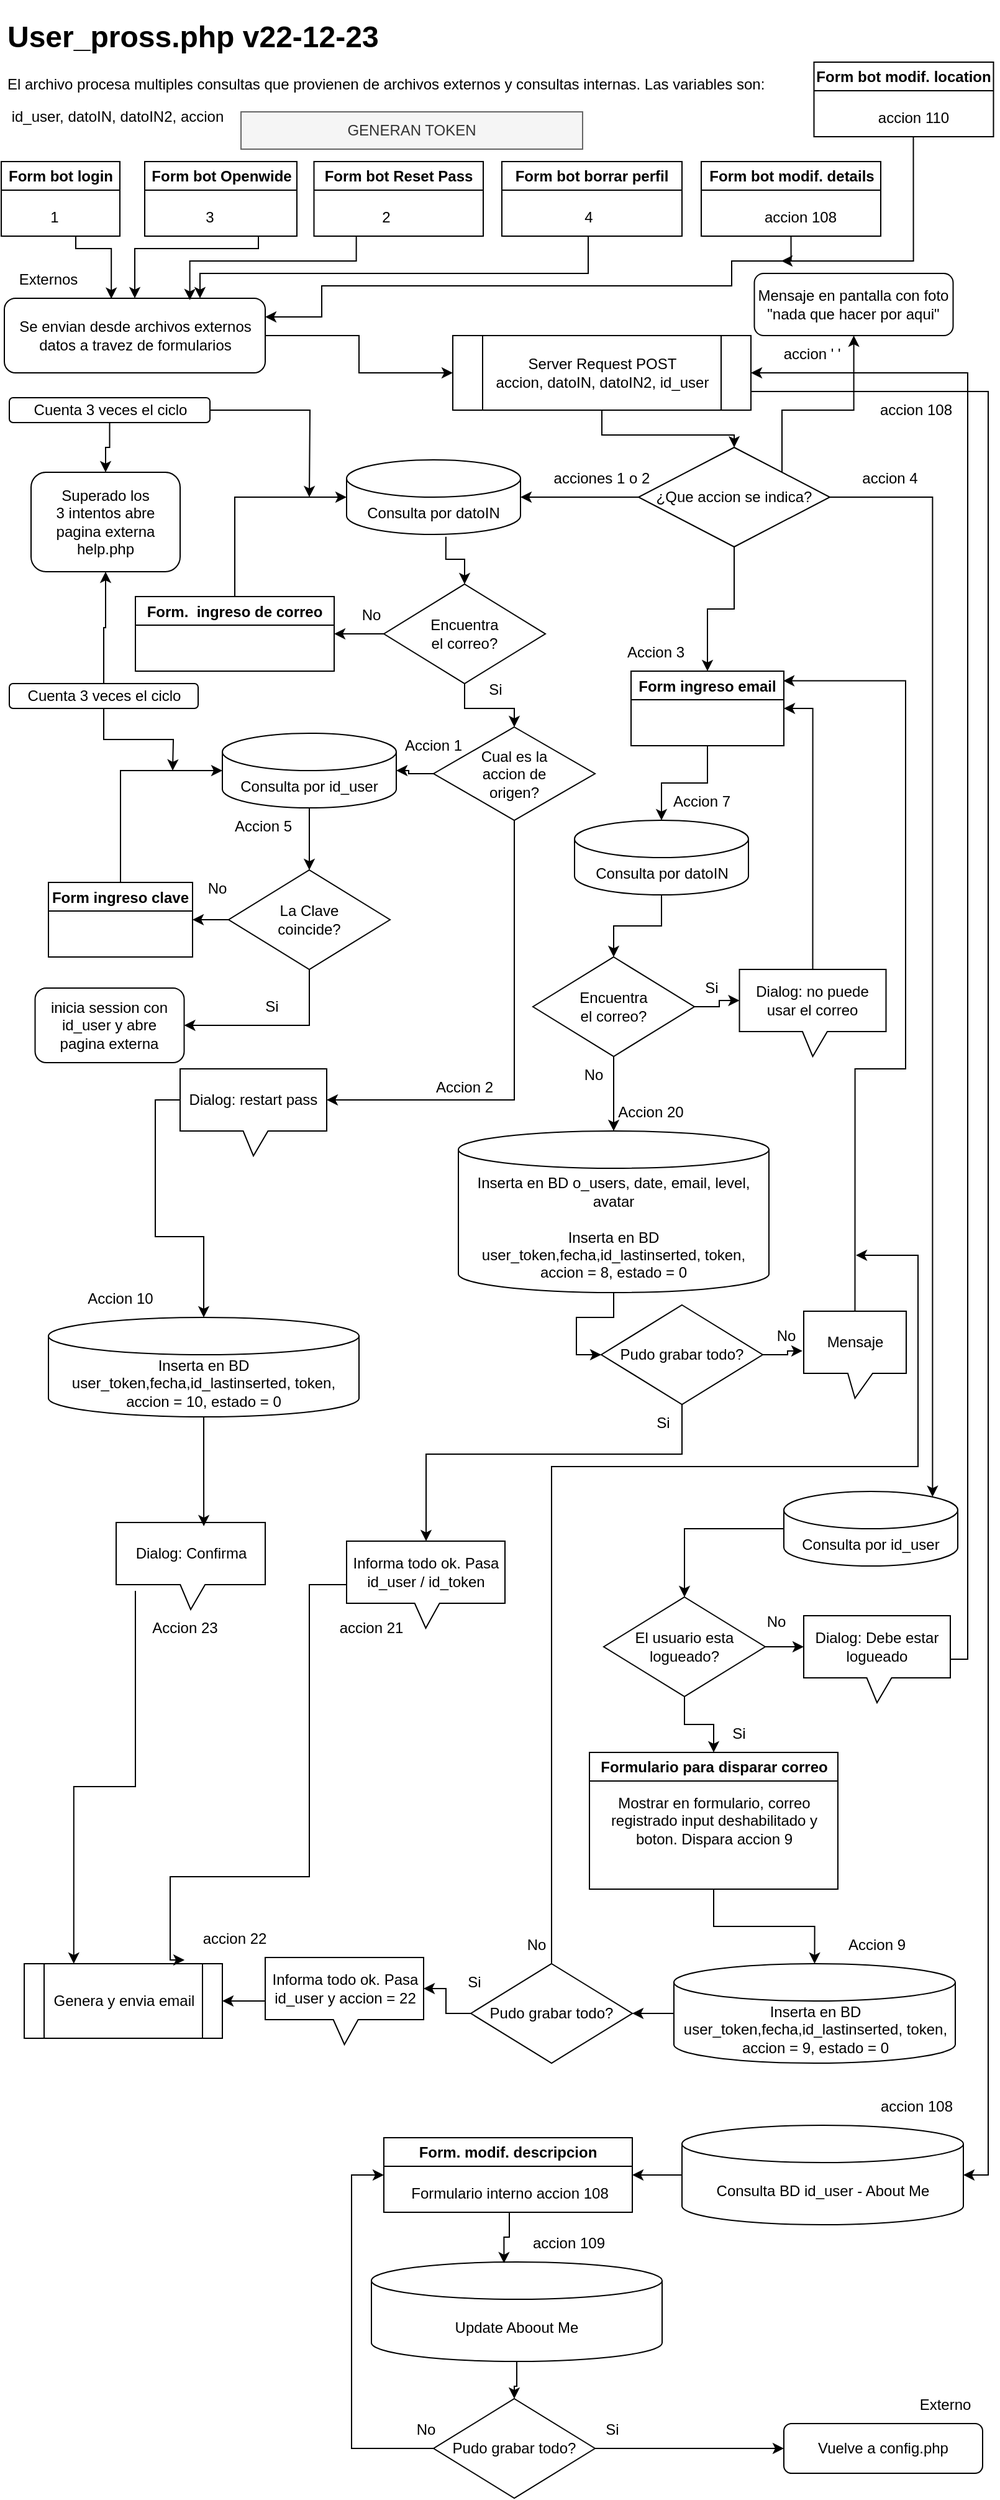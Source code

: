 <mxfile version="22.1.11" type="github">
  <diagram name="Página-1" id="0gqNR9iIzD01g7om8HYn">
    <mxGraphModel dx="880" dy="434" grid="1" gridSize="10" guides="1" tooltips="1" connect="1" arrows="1" fold="1" page="1" pageScale="1" pageWidth="827" pageHeight="1169" math="0" shadow="0">
      <root>
        <mxCell id="0" />
        <mxCell id="1" parent="0" />
        <mxCell id="KxJMnZQ1Z0rmv5bRJUNF-1" value="&lt;h1&gt;User_pross.php v22-12-23&lt;/h1&gt;&lt;p&gt;El archivo procesa multiples consultas que provienen de archivos externos y consultas internas. Las variables son:&amp;nbsp;&lt;/p&gt;&lt;p&gt;&lt;span style=&quot;background-color: initial;&quot;&gt;&amp;nbsp;id_user,&amp;nbsp;&lt;/span&gt;&lt;span style=&quot;background-color: initial;&quot;&gt;datoIN,&amp;nbsp;&lt;/span&gt;&lt;span style=&quot;background-color: initial;&quot;&gt;datoIN2,&amp;nbsp;&lt;/span&gt;&lt;span style=&quot;background-color: initial;&quot;&gt;accion&lt;/span&gt;&lt;/p&gt;" style="text;html=1;strokeColor=none;fillColor=none;spacing=5;spacingTop=-20;whiteSpace=wrap;overflow=hidden;rounded=0;" parent="1" vertex="1">
          <mxGeometry x="12" y="10" width="628" height="100" as="geometry" />
        </mxCell>
        <mxCell id="KxJMnZQ1Z0rmv5bRJUNF-20" style="edgeStyle=orthogonalEdgeStyle;rounded=0;orthogonalLoop=1;jettySize=auto;html=1;entryX=0.5;entryY=0;entryDx=0;entryDy=0;" parent="1" source="KxJMnZQ1Z0rmv5bRJUNF-3" target="KxJMnZQ1Z0rmv5bRJUNF-19" edge="1">
          <mxGeometry relative="1" as="geometry" />
        </mxCell>
        <mxCell id="de9XcAd29O3HqB55_w48-4" style="edgeStyle=orthogonalEdgeStyle;rounded=0;orthogonalLoop=1;jettySize=auto;html=1;exitX=1;exitY=0.75;exitDx=0;exitDy=0;entryX=1;entryY=0.5;entryDx=0;entryDy=0;entryPerimeter=0;" parent="1" source="KxJMnZQ1Z0rmv5bRJUNF-3" target="de9XcAd29O3HqB55_w48-9" edge="1">
          <mxGeometry relative="1" as="geometry">
            <mxPoint x="820" y="1731" as="targetPoint" />
          </mxGeometry>
        </mxCell>
        <mxCell id="KxJMnZQ1Z0rmv5bRJUNF-3" value="Server Request POST&lt;br&gt;accion, datoIN, datoIN2, id_user" style="shape=process;whiteSpace=wrap;html=1;backgroundOutline=1;" parent="1" vertex="1">
          <mxGeometry x="375.5" y="270" width="240" height="60" as="geometry" />
        </mxCell>
        <mxCell id="KxJMnZQ1Z0rmv5bRJUNF-5" style="edgeStyle=orthogonalEdgeStyle;rounded=0;orthogonalLoop=1;jettySize=auto;html=1;" parent="1" source="KxJMnZQ1Z0rmv5bRJUNF-4" target="KxJMnZQ1Z0rmv5bRJUNF-3" edge="1">
          <mxGeometry relative="1" as="geometry" />
        </mxCell>
        <mxCell id="KxJMnZQ1Z0rmv5bRJUNF-4" value="Se envian desde archivos externos datos a travez de formularios" style="rounded=1;whiteSpace=wrap;html=1;" parent="1" vertex="1">
          <mxGeometry x="14.5" y="240" width="210" height="60" as="geometry" />
        </mxCell>
        <mxCell id="KxJMnZQ1Z0rmv5bRJUNF-6" value="Externos" style="text;html=1;strokeColor=none;fillColor=none;align=center;verticalAlign=middle;whiteSpace=wrap;rounded=0;" parent="1" vertex="1">
          <mxGeometry x="14.5" y="210" width="70" height="30" as="geometry" />
        </mxCell>
        <mxCell id="KxJMnZQ1Z0rmv5bRJUNF-9" value="Form bot login" style="swimlane;whiteSpace=wrap;html=1;" parent="1" vertex="1">
          <mxGeometry x="12" y="130" width="95.5" height="60" as="geometry" />
        </mxCell>
        <mxCell id="KxJMnZQ1Z0rmv5bRJUNF-95" value="1" style="text;html=1;strokeColor=none;fillColor=none;align=center;verticalAlign=middle;whiteSpace=wrap;rounded=0;" parent="KxJMnZQ1Z0rmv5bRJUNF-9" vertex="1">
          <mxGeometry x="12.5" y="30" width="60" height="30" as="geometry" />
        </mxCell>
        <mxCell id="KxJMnZQ1Z0rmv5bRJUNF-15" style="edgeStyle=orthogonalEdgeStyle;rounded=0;orthogonalLoop=1;jettySize=auto;html=1;entryX=0.5;entryY=0;entryDx=0;entryDy=0;" parent="1" source="KxJMnZQ1Z0rmv5bRJUNF-10" target="KxJMnZQ1Z0rmv5bRJUNF-4" edge="1">
          <mxGeometry relative="1" as="geometry">
            <Array as="points">
              <mxPoint x="219" y="200" />
              <mxPoint x="120" y="200" />
            </Array>
          </mxGeometry>
        </mxCell>
        <mxCell id="KxJMnZQ1Z0rmv5bRJUNF-10" value="Form bot Openwide" style="swimlane;whiteSpace=wrap;html=1;startSize=23;" parent="1" vertex="1">
          <mxGeometry x="127.5" y="130" width="122.5" height="60" as="geometry" />
        </mxCell>
        <mxCell id="KxJMnZQ1Z0rmv5bRJUNF-96" value="3" style="text;html=1;strokeColor=none;fillColor=none;align=center;verticalAlign=middle;whiteSpace=wrap;rounded=0;" parent="KxJMnZQ1Z0rmv5bRJUNF-10" vertex="1">
          <mxGeometry x="22.5" y="30" width="60" height="30" as="geometry" />
        </mxCell>
        <mxCell id="KxJMnZQ1Z0rmv5bRJUNF-11" value="Form bot Reset Pass" style="swimlane;whiteSpace=wrap;html=1;" parent="1" vertex="1">
          <mxGeometry x="263.75" y="130" width="136.25" height="60" as="geometry" />
        </mxCell>
        <mxCell id="KxJMnZQ1Z0rmv5bRJUNF-97" value="2" style="text;html=1;strokeColor=none;fillColor=none;align=center;verticalAlign=middle;whiteSpace=wrap;rounded=0;" parent="KxJMnZQ1Z0rmv5bRJUNF-11" vertex="1">
          <mxGeometry x="28.25" y="30" width="60" height="30" as="geometry" />
        </mxCell>
        <mxCell id="KxJMnZQ1Z0rmv5bRJUNF-12" value="Form bot borrar perfil" style="swimlane;whiteSpace=wrap;html=1;" parent="1" vertex="1">
          <mxGeometry x="415" y="130" width="145" height="60" as="geometry" />
        </mxCell>
        <mxCell id="KxJMnZQ1Z0rmv5bRJUNF-98" value="4" style="text;html=1;strokeColor=none;fillColor=none;align=center;verticalAlign=middle;whiteSpace=wrap;rounded=0;" parent="KxJMnZQ1Z0rmv5bRJUNF-12" vertex="1">
          <mxGeometry x="39.5" y="30" width="60" height="30" as="geometry" />
        </mxCell>
        <mxCell id="KxJMnZQ1Z0rmv5bRJUNF-14" style="edgeStyle=orthogonalEdgeStyle;rounded=0;orthogonalLoop=1;jettySize=auto;html=1;entryX=0.41;entryY=0.006;entryDx=0;entryDy=0;entryPerimeter=0;" parent="1" source="KxJMnZQ1Z0rmv5bRJUNF-9" target="KxJMnZQ1Z0rmv5bRJUNF-4" edge="1">
          <mxGeometry relative="1" as="geometry">
            <Array as="points">
              <mxPoint x="72" y="200" />
              <mxPoint x="101" y="200" />
            </Array>
          </mxGeometry>
        </mxCell>
        <mxCell id="KxJMnZQ1Z0rmv5bRJUNF-16" style="edgeStyle=orthogonalEdgeStyle;rounded=0;orthogonalLoop=1;jettySize=auto;html=1;entryX=0.711;entryY=0.024;entryDx=0;entryDy=0;entryPerimeter=0;exitX=0.25;exitY=1;exitDx=0;exitDy=0;" parent="1" target="KxJMnZQ1Z0rmv5bRJUNF-4" edge="1" source="KxJMnZQ1Z0rmv5bRJUNF-11">
          <mxGeometry relative="1" as="geometry">
            <Array as="points">
              <mxPoint x="298" y="210" />
              <mxPoint x="164" y="210" />
            </Array>
            <mxPoint x="410" y="190" as="sourcePoint" />
          </mxGeometry>
        </mxCell>
        <mxCell id="KxJMnZQ1Z0rmv5bRJUNF-17" style="edgeStyle=orthogonalEdgeStyle;rounded=0;orthogonalLoop=1;jettySize=auto;html=1;exitX=0.5;exitY=1;exitDx=0;exitDy=0;entryX=0.75;entryY=0;entryDx=0;entryDy=0;" parent="1" source="KxJMnZQ1Z0rmv5bRJUNF-98" target="KxJMnZQ1Z0rmv5bRJUNF-4" edge="1">
          <mxGeometry relative="1" as="geometry">
            <Array as="points">
              <mxPoint x="485" y="220" />
              <mxPoint x="172" y="220" />
            </Array>
            <mxPoint x="225" y="250" as="targetPoint" />
          </mxGeometry>
        </mxCell>
        <mxCell id="KxJMnZQ1Z0rmv5bRJUNF-22" style="edgeStyle=orthogonalEdgeStyle;rounded=0;orthogonalLoop=1;jettySize=auto;html=1;" parent="1" source="KxJMnZQ1Z0rmv5bRJUNF-19" target="KxJMnZQ1Z0rmv5bRJUNF-21" edge="1">
          <mxGeometry relative="1" as="geometry" />
        </mxCell>
        <mxCell id="KxJMnZQ1Z0rmv5bRJUNF-71" style="edgeStyle=orthogonalEdgeStyle;rounded=0;orthogonalLoop=1;jettySize=auto;html=1;entryX=0.5;entryY=0;entryDx=0;entryDy=0;" parent="1" source="KxJMnZQ1Z0rmv5bRJUNF-19" target="KxJMnZQ1Z0rmv5bRJUNF-70" edge="1">
          <mxGeometry relative="1" as="geometry" />
        </mxCell>
        <mxCell id="vhHzorupILCDjtNBnkvq-3" style="edgeStyle=orthogonalEdgeStyle;rounded=0;orthogonalLoop=1;jettySize=auto;html=1;exitX=1;exitY=0;exitDx=0;exitDy=0;" parent="1" source="KxJMnZQ1Z0rmv5bRJUNF-19" target="vhHzorupILCDjtNBnkvq-1" edge="1">
          <mxGeometry relative="1" as="geometry">
            <Array as="points">
              <mxPoint x="641" y="330" />
            </Array>
          </mxGeometry>
        </mxCell>
        <mxCell id="KxJMnZQ1Z0rmv5bRJUNF-19" value="¿Que accion se indica?" style="rhombus;whiteSpace=wrap;html=1;" parent="1" vertex="1">
          <mxGeometry x="525" y="360" width="154" height="80" as="geometry" />
        </mxCell>
        <mxCell id="KxJMnZQ1Z0rmv5bRJUNF-25" style="edgeStyle=orthogonalEdgeStyle;rounded=0;orthogonalLoop=1;jettySize=auto;html=1;entryX=0.5;entryY=0;entryDx=0;entryDy=0;exitX=0.571;exitY=1.032;exitDx=0;exitDy=0;exitPerimeter=0;" parent="1" source="KxJMnZQ1Z0rmv5bRJUNF-21" target="KxJMnZQ1Z0rmv5bRJUNF-24" edge="1">
          <mxGeometry relative="1" as="geometry" />
        </mxCell>
        <mxCell id="KxJMnZQ1Z0rmv5bRJUNF-21" value="Consulta por datoIN" style="shape=cylinder3;whiteSpace=wrap;html=1;boundedLbl=1;backgroundOutline=1;size=15;" parent="1" vertex="1">
          <mxGeometry x="290" y="370" width="140" height="60" as="geometry" />
        </mxCell>
        <mxCell id="KxJMnZQ1Z0rmv5bRJUNF-23" value="acciones 1 o 2" style="text;html=1;strokeColor=none;fillColor=none;align=center;verticalAlign=middle;whiteSpace=wrap;rounded=0;" parent="1" vertex="1">
          <mxGeometry x="447" y="370" width="97" height="30" as="geometry" />
        </mxCell>
        <mxCell id="KxJMnZQ1Z0rmv5bRJUNF-32" style="edgeStyle=orthogonalEdgeStyle;rounded=0;orthogonalLoop=1;jettySize=auto;html=1;entryX=1;entryY=0.5;entryDx=0;entryDy=0;" parent="1" source="KxJMnZQ1Z0rmv5bRJUNF-24" target="KxJMnZQ1Z0rmv5bRJUNF-26" edge="1">
          <mxGeometry relative="1" as="geometry" />
        </mxCell>
        <mxCell id="KxJMnZQ1Z0rmv5bRJUNF-141" style="edgeStyle=orthogonalEdgeStyle;rounded=0;orthogonalLoop=1;jettySize=auto;html=1;entryX=0.5;entryY=0;entryDx=0;entryDy=0;" parent="1" source="KxJMnZQ1Z0rmv5bRJUNF-24" target="KxJMnZQ1Z0rmv5bRJUNF-31" edge="1">
          <mxGeometry relative="1" as="geometry" />
        </mxCell>
        <mxCell id="KxJMnZQ1Z0rmv5bRJUNF-24" value="Encuentra &lt;br&gt;el correo?" style="rhombus;whiteSpace=wrap;html=1;" parent="1" vertex="1">
          <mxGeometry x="320" y="470" width="130" height="80" as="geometry" />
        </mxCell>
        <mxCell id="KxJMnZQ1Z0rmv5bRJUNF-26" value="Form.  ingreso de correo" style="swimlane;startSize=23;" parent="1" vertex="1">
          <mxGeometry x="120" y="480" width="160" height="60" as="geometry" />
        </mxCell>
        <mxCell id="KxJMnZQ1Z0rmv5bRJUNF-29" value="Si" style="text;html=1;strokeColor=none;fillColor=none;align=center;verticalAlign=middle;whiteSpace=wrap;rounded=0;" parent="1" vertex="1">
          <mxGeometry x="390" y="540" width="40" height="30" as="geometry" />
        </mxCell>
        <mxCell id="KxJMnZQ1Z0rmv5bRJUNF-40" style="edgeStyle=orthogonalEdgeStyle;rounded=0;orthogonalLoop=1;jettySize=auto;html=1;entryX=1;entryY=0.5;entryDx=0;entryDy=0;entryPerimeter=0;" parent="1" source="KxJMnZQ1Z0rmv5bRJUNF-31" target="KxJMnZQ1Z0rmv5bRJUNF-44" edge="1">
          <mxGeometry relative="1" as="geometry">
            <mxPoint x="210.0" y="690" as="targetPoint" />
          </mxGeometry>
        </mxCell>
        <mxCell id="KxJMnZQ1Z0rmv5bRJUNF-31" value="Cual es la &lt;br&gt;accion de &lt;br&gt;origen?" style="rhombus;whiteSpace=wrap;html=1;" parent="1" vertex="1">
          <mxGeometry x="360" y="585" width="130" height="75" as="geometry" />
        </mxCell>
        <mxCell id="KxJMnZQ1Z0rmv5bRJUNF-33" style="edgeStyle=orthogonalEdgeStyle;rounded=0;orthogonalLoop=1;jettySize=auto;html=1;entryX=0;entryY=0.5;entryDx=0;entryDy=0;entryPerimeter=0;exitX=0.5;exitY=0;exitDx=0;exitDy=0;" parent="1" source="KxJMnZQ1Z0rmv5bRJUNF-26" target="KxJMnZQ1Z0rmv5bRJUNF-21" edge="1">
          <mxGeometry relative="1" as="geometry" />
        </mxCell>
        <mxCell id="KxJMnZQ1Z0rmv5bRJUNF-38" value="Accion 1" style="text;html=1;strokeColor=none;fillColor=none;align=center;verticalAlign=middle;whiteSpace=wrap;rounded=0;" parent="1" vertex="1">
          <mxGeometry x="320" y="585" width="80" height="30" as="geometry" />
        </mxCell>
        <mxCell id="KxJMnZQ1Z0rmv5bRJUNF-47" style="edgeStyle=orthogonalEdgeStyle;rounded=0;orthogonalLoop=1;jettySize=auto;html=1;entryX=0.5;entryY=0;entryDx=0;entryDy=0;" parent="1" source="KxJMnZQ1Z0rmv5bRJUNF-44" target="KxJMnZQ1Z0rmv5bRJUNF-45" edge="1">
          <mxGeometry relative="1" as="geometry" />
        </mxCell>
        <mxCell id="KxJMnZQ1Z0rmv5bRJUNF-44" value="Consulta por id_user" style="shape=cylinder3;whiteSpace=wrap;html=1;boundedLbl=1;backgroundOutline=1;size=15;" parent="1" vertex="1">
          <mxGeometry x="190" y="590" width="140" height="60" as="geometry" />
        </mxCell>
        <mxCell id="vhHzorupILCDjtNBnkvq-14" style="edgeStyle=orthogonalEdgeStyle;rounded=0;orthogonalLoop=1;jettySize=auto;html=1;entryX=1;entryY=0.5;entryDx=0;entryDy=0;exitX=0.5;exitY=1;exitDx=0;exitDy=0;" parent="1" source="KxJMnZQ1Z0rmv5bRJUNF-45" target="KxJMnZQ1Z0rmv5bRJUNF-68" edge="1">
          <mxGeometry relative="1" as="geometry" />
        </mxCell>
        <mxCell id="vhHzorupILCDjtNBnkvq-17" style="edgeStyle=orthogonalEdgeStyle;rounded=0;orthogonalLoop=1;jettySize=auto;html=1;entryX=1;entryY=0.5;entryDx=0;entryDy=0;" parent="1" source="KxJMnZQ1Z0rmv5bRJUNF-45" target="KxJMnZQ1Z0rmv5bRJUNF-49" edge="1">
          <mxGeometry relative="1" as="geometry" />
        </mxCell>
        <mxCell id="KxJMnZQ1Z0rmv5bRJUNF-45" value="La Clave&lt;br&gt;coincide?" style="rhombus;whiteSpace=wrap;html=1;" parent="1" vertex="1">
          <mxGeometry x="195" y="700" width="130" height="80" as="geometry" />
        </mxCell>
        <mxCell id="KxJMnZQ1Z0rmv5bRJUNF-48" value="No" style="text;html=1;strokeColor=none;fillColor=none;align=center;verticalAlign=middle;whiteSpace=wrap;rounded=0;" parent="1" vertex="1">
          <mxGeometry x="280" y="480" width="60" height="30" as="geometry" />
        </mxCell>
        <mxCell id="KxJMnZQ1Z0rmv5bRJUNF-49" value="Form ingreso clave" style="swimlane;" parent="1" vertex="1">
          <mxGeometry x="50" y="710" width="116" height="60" as="geometry" />
        </mxCell>
        <mxCell id="KxJMnZQ1Z0rmv5bRJUNF-52" style="edgeStyle=orthogonalEdgeStyle;rounded=0;orthogonalLoop=1;jettySize=auto;html=1;entryX=0;entryY=0.5;entryDx=0;entryDy=0;entryPerimeter=0;exitX=0.5;exitY=0;exitDx=0;exitDy=0;" parent="1" source="KxJMnZQ1Z0rmv5bRJUNF-49" target="KxJMnZQ1Z0rmv5bRJUNF-44" edge="1">
          <mxGeometry relative="1" as="geometry" />
        </mxCell>
        <mxCell id="KxJMnZQ1Z0rmv5bRJUNF-55" value="No" style="text;html=1;strokeColor=none;fillColor=none;align=center;verticalAlign=middle;whiteSpace=wrap;rounded=0;" parent="1" vertex="1">
          <mxGeometry x="156" y="700" width="60" height="30" as="geometry" />
        </mxCell>
        <mxCell id="KxJMnZQ1Z0rmv5bRJUNF-60" style="edgeStyle=orthogonalEdgeStyle;rounded=0;orthogonalLoop=1;jettySize=auto;html=1;" parent="1" source="KxJMnZQ1Z0rmv5bRJUNF-57" edge="1">
          <mxGeometry relative="1" as="geometry">
            <mxPoint x="260" y="400" as="targetPoint" />
          </mxGeometry>
        </mxCell>
        <mxCell id="KxJMnZQ1Z0rmv5bRJUNF-57" value="Cuenta 3 veces el ciclo" style="rounded=1;whiteSpace=wrap;html=1;" parent="1" vertex="1">
          <mxGeometry x="18.5" y="320" width="161.5" height="20" as="geometry" />
        </mxCell>
        <mxCell id="vhHzorupILCDjtNBnkvq-37" style="edgeStyle=orthogonalEdgeStyle;rounded=0;orthogonalLoop=1;jettySize=auto;html=1;" parent="1" source="KxJMnZQ1Z0rmv5bRJUNF-58" edge="1">
          <mxGeometry relative="1" as="geometry">
            <mxPoint x="150" y="620" as="targetPoint" />
          </mxGeometry>
        </mxCell>
        <mxCell id="KxJMnZQ1Z0rmv5bRJUNF-58" value="Cuenta 3 veces el ciclo" style="rounded=1;whiteSpace=wrap;html=1;" parent="1" vertex="1">
          <mxGeometry x="18.5" y="550" width="152" height="20" as="geometry" />
        </mxCell>
        <mxCell id="KxJMnZQ1Z0rmv5bRJUNF-62" value="Superado los&lt;br&gt;3 intentos abre pagina externa help.php" style="rounded=1;whiteSpace=wrap;html=1;" parent="1" vertex="1">
          <mxGeometry x="36" y="380" width="120" height="80" as="geometry" />
        </mxCell>
        <mxCell id="KxJMnZQ1Z0rmv5bRJUNF-63" style="edgeStyle=orthogonalEdgeStyle;rounded=0;orthogonalLoop=1;jettySize=auto;html=1;entryX=0.5;entryY=0;entryDx=0;entryDy=0;" parent="1" source="KxJMnZQ1Z0rmv5bRJUNF-57" target="KxJMnZQ1Z0rmv5bRJUNF-62" edge="1">
          <mxGeometry relative="1" as="geometry" />
        </mxCell>
        <mxCell id="KxJMnZQ1Z0rmv5bRJUNF-64" style="edgeStyle=orthogonalEdgeStyle;rounded=0;orthogonalLoop=1;jettySize=auto;html=1;entryX=0.5;entryY=1;entryDx=0;entryDy=0;" parent="1" source="KxJMnZQ1Z0rmv5bRJUNF-58" target="KxJMnZQ1Z0rmv5bRJUNF-62" edge="1">
          <mxGeometry relative="1" as="geometry" />
        </mxCell>
        <mxCell id="KxJMnZQ1Z0rmv5bRJUNF-67" value="Si" style="text;html=1;strokeColor=none;fillColor=none;align=center;verticalAlign=middle;whiteSpace=wrap;rounded=0;" parent="1" vertex="1">
          <mxGeometry x="210" y="795" width="40" height="30" as="geometry" />
        </mxCell>
        <mxCell id="KxJMnZQ1Z0rmv5bRJUNF-68" value="inicia session con id_user y abre &lt;br&gt;pagina externa" style="rounded=1;whiteSpace=wrap;html=1;" parent="1" vertex="1">
          <mxGeometry x="39.25" y="795" width="120" height="60" as="geometry" />
        </mxCell>
        <mxCell id="KxJMnZQ1Z0rmv5bRJUNF-70" value="Form ingreso email" style="swimlane;" parent="1" vertex="1">
          <mxGeometry x="519" y="540" width="123" height="60" as="geometry" />
        </mxCell>
        <mxCell id="KxJMnZQ1Z0rmv5bRJUNF-72" value="Accion 3" style="text;html=1;strokeColor=none;fillColor=none;align=center;verticalAlign=middle;whiteSpace=wrap;rounded=0;" parent="1" vertex="1">
          <mxGeometry x="509" y="510" width="60" height="30" as="geometry" />
        </mxCell>
        <mxCell id="KxJMnZQ1Z0rmv5bRJUNF-77" style="edgeStyle=orthogonalEdgeStyle;rounded=0;orthogonalLoop=1;jettySize=auto;html=1;entryX=0.5;entryY=0;entryDx=0;entryDy=0;" parent="1" source="KxJMnZQ1Z0rmv5bRJUNF-73" target="KxJMnZQ1Z0rmv5bRJUNF-76" edge="1">
          <mxGeometry relative="1" as="geometry" />
        </mxCell>
        <mxCell id="KxJMnZQ1Z0rmv5bRJUNF-73" value="Consulta por datoIN" style="shape=cylinder3;whiteSpace=wrap;html=1;boundedLbl=1;backgroundOutline=1;size=15;" parent="1" vertex="1">
          <mxGeometry x="473.5" y="660" width="140" height="60" as="geometry" />
        </mxCell>
        <mxCell id="KxJMnZQ1Z0rmv5bRJUNF-74" style="edgeStyle=orthogonalEdgeStyle;rounded=0;orthogonalLoop=1;jettySize=auto;html=1;entryX=0.5;entryY=0;entryDx=0;entryDy=0;entryPerimeter=0;" parent="1" source="KxJMnZQ1Z0rmv5bRJUNF-70" target="KxJMnZQ1Z0rmv5bRJUNF-73" edge="1">
          <mxGeometry relative="1" as="geometry" />
        </mxCell>
        <mxCell id="KxJMnZQ1Z0rmv5bRJUNF-75" value="Accion 7" style="text;html=1;strokeColor=none;fillColor=none;align=center;verticalAlign=middle;whiteSpace=wrap;rounded=0;" parent="1" vertex="1">
          <mxGeometry x="546.25" y="630" width="60" height="30" as="geometry" />
        </mxCell>
        <mxCell id="KxJMnZQ1Z0rmv5bRJUNF-76" value="Encuentra &lt;br&gt;el correo?" style="rhombus;whiteSpace=wrap;html=1;" parent="1" vertex="1">
          <mxGeometry x="440" y="770" width="130" height="80" as="geometry" />
        </mxCell>
        <mxCell id="vhHzorupILCDjtNBnkvq-26" style="edgeStyle=orthogonalEdgeStyle;rounded=0;orthogonalLoop=1;jettySize=auto;html=1;entryX=1;entryY=0.5;entryDx=0;entryDy=0;exitX=0.5;exitY=0;exitDx=0;exitDy=0;exitPerimeter=0;" parent="1" source="KxJMnZQ1Z0rmv5bRJUNF-78" target="KxJMnZQ1Z0rmv5bRJUNF-70" edge="1">
          <mxGeometry relative="1" as="geometry" />
        </mxCell>
        <mxCell id="KxJMnZQ1Z0rmv5bRJUNF-78" value="Dialog: no puede usar el correo" style="shape=callout;whiteSpace=wrap;html=1;perimeter=calloutPerimeter;size=20;position=0.43;" parent="1" vertex="1">
          <mxGeometry x="606.25" y="780" width="118" height="70" as="geometry" />
        </mxCell>
        <mxCell id="KxJMnZQ1Z0rmv5bRJUNF-79" style="edgeStyle=orthogonalEdgeStyle;rounded=0;orthogonalLoop=1;jettySize=auto;html=1;entryX=0;entryY=0;entryDx=0;entryDy=25;entryPerimeter=0;" parent="1" source="KxJMnZQ1Z0rmv5bRJUNF-76" target="KxJMnZQ1Z0rmv5bRJUNF-78" edge="1">
          <mxGeometry relative="1" as="geometry" />
        </mxCell>
        <mxCell id="KxJMnZQ1Z0rmv5bRJUNF-81" value="Si" style="text;html=1;strokeColor=none;fillColor=none;align=center;verticalAlign=middle;whiteSpace=wrap;rounded=0;" parent="1" vertex="1">
          <mxGeometry x="553.5" y="780" width="60" height="30" as="geometry" />
        </mxCell>
        <mxCell id="vhHzorupILCDjtNBnkvq-25" style="edgeStyle=orthogonalEdgeStyle;rounded=0;orthogonalLoop=1;jettySize=auto;html=1;entryX=0;entryY=0.5;entryDx=0;entryDy=0;" parent="1" source="KxJMnZQ1Z0rmv5bRJUNF-82" target="KxJMnZQ1Z0rmv5bRJUNF-87" edge="1">
          <mxGeometry relative="1" as="geometry" />
        </mxCell>
        <mxCell id="KxJMnZQ1Z0rmv5bRJUNF-82" value="Inserta en BD o_users, date, email, level, avatar&lt;br&gt;&lt;br&gt;Inserta en BD user_token,fecha,id_lastinserted, token, accion = 8, estado = 0" style="shape=cylinder3;whiteSpace=wrap;html=1;boundedLbl=1;backgroundOutline=1;size=15;" parent="1" vertex="1">
          <mxGeometry x="380" y="910" width="250" height="130" as="geometry" />
        </mxCell>
        <mxCell id="KxJMnZQ1Z0rmv5bRJUNF-84" style="edgeStyle=orthogonalEdgeStyle;rounded=0;orthogonalLoop=1;jettySize=auto;html=1;entryX=0.5;entryY=0;entryDx=0;entryDy=0;entryPerimeter=0;" parent="1" source="KxJMnZQ1Z0rmv5bRJUNF-76" target="KxJMnZQ1Z0rmv5bRJUNF-82" edge="1">
          <mxGeometry relative="1" as="geometry" />
        </mxCell>
        <mxCell id="KxJMnZQ1Z0rmv5bRJUNF-85" value="No" style="text;html=1;strokeColor=none;fillColor=none;align=center;verticalAlign=middle;whiteSpace=wrap;rounded=0;" parent="1" vertex="1">
          <mxGeometry x="459" y="850" width="60" height="30" as="geometry" />
        </mxCell>
        <mxCell id="KxJMnZQ1Z0rmv5bRJUNF-86" value="Informa todo ok. Pasa id_user / id_token" style="shape=callout;whiteSpace=wrap;html=1;perimeter=calloutPerimeter;size=20;position=0.43;" parent="1" vertex="1">
          <mxGeometry x="290" y="1240" width="127.5" height="70" as="geometry" />
        </mxCell>
        <mxCell id="KxJMnZQ1Z0rmv5bRJUNF-94" style="edgeStyle=orthogonalEdgeStyle;rounded=0;orthogonalLoop=1;jettySize=auto;html=1;exitX=0.5;exitY=1;exitDx=0;exitDy=0;" parent="1" source="KxJMnZQ1Z0rmv5bRJUNF-87" target="KxJMnZQ1Z0rmv5bRJUNF-86" edge="1">
          <mxGeometry relative="1" as="geometry">
            <Array as="points">
              <mxPoint x="560" y="1170" />
              <mxPoint x="354" y="1170" />
            </Array>
          </mxGeometry>
        </mxCell>
        <mxCell id="KxJMnZQ1Z0rmv5bRJUNF-87" value="Pudo grabar todo?" style="rhombus;whiteSpace=wrap;html=1;" parent="1" vertex="1">
          <mxGeometry x="495" y="1050" width="130" height="80" as="geometry" />
        </mxCell>
        <mxCell id="KxJMnZQ1Z0rmv5bRJUNF-90" value="Si" style="text;html=1;strokeColor=none;fillColor=none;align=center;verticalAlign=middle;whiteSpace=wrap;rounded=0;" parent="1" vertex="1">
          <mxGeometry x="525" y="1130" width="40" height="30" as="geometry" />
        </mxCell>
        <mxCell id="KxJMnZQ1Z0rmv5bRJUNF-91" value="Genera y envia email" style="shape=process;whiteSpace=wrap;html=1;backgroundOutline=1;" parent="1" vertex="1">
          <mxGeometry x="30.5" y="1580" width="159.5" height="60" as="geometry" />
        </mxCell>
        <mxCell id="KxJMnZQ1Z0rmv5bRJUNF-106" style="edgeStyle=orthogonalEdgeStyle;rounded=0;orthogonalLoop=1;jettySize=auto;html=1;entryX=0.5;entryY=0;entryDx=0;entryDy=0;" parent="1" source="KxJMnZQ1Z0rmv5bRJUNF-99" target="KxJMnZQ1Z0rmv5bRJUNF-102" edge="1">
          <mxGeometry relative="1" as="geometry" />
        </mxCell>
        <mxCell id="KxJMnZQ1Z0rmv5bRJUNF-99" value="Consulta por id_user" style="shape=cylinder3;whiteSpace=wrap;html=1;boundedLbl=1;backgroundOutline=1;size=15;" parent="1" vertex="1">
          <mxGeometry x="642" y="1200" width="140" height="60" as="geometry" />
        </mxCell>
        <mxCell id="KxJMnZQ1Z0rmv5bRJUNF-101" value="accion 4" style="text;html=1;strokeColor=none;fillColor=none;align=center;verticalAlign=middle;whiteSpace=wrap;rounded=0;" parent="1" vertex="1">
          <mxGeometry x="679" y="370" width="97" height="30" as="geometry" />
        </mxCell>
        <mxCell id="KxJMnZQ1Z0rmv5bRJUNF-110" style="edgeStyle=orthogonalEdgeStyle;rounded=0;orthogonalLoop=1;jettySize=auto;html=1;" parent="1" source="KxJMnZQ1Z0rmv5bRJUNF-102" target="KxJMnZQ1Z0rmv5bRJUNF-107" edge="1">
          <mxGeometry relative="1" as="geometry" />
        </mxCell>
        <mxCell id="KxJMnZQ1Z0rmv5bRJUNF-102" value="El usuario esta&lt;br&gt;logueado?" style="rhombus;whiteSpace=wrap;html=1;" parent="1" vertex="1">
          <mxGeometry x="497" y="1285" width="130" height="80" as="geometry" />
        </mxCell>
        <mxCell id="KxJMnZQ1Z0rmv5bRJUNF-107" value="Formulario para disparar correo" style="swimlane;whiteSpace=wrap;html=1;" parent="1" vertex="1">
          <mxGeometry x="485.5" y="1410" width="200" height="110" as="geometry" />
        </mxCell>
        <mxCell id="KxJMnZQ1Z0rmv5bRJUNF-111" value="Mostrar en formulario, correo registrado input deshabilitado y boton. Dispara accion 9" style="text;html=1;strokeColor=none;fillColor=none;align=center;verticalAlign=middle;whiteSpace=wrap;rounded=0;" parent="KxJMnZQ1Z0rmv5bRJUNF-107" vertex="1">
          <mxGeometry x="15" y="40" width="170" height="30" as="geometry" />
        </mxCell>
        <mxCell id="KxJMnZQ1Z0rmv5bRJUNF-113" value="Si" style="text;html=1;strokeColor=none;fillColor=none;align=center;verticalAlign=middle;whiteSpace=wrap;rounded=0;" parent="1" vertex="1">
          <mxGeometry x="575.5" y="1380" width="60" height="30" as="geometry" />
        </mxCell>
        <mxCell id="vhHzorupILCDjtNBnkvq-29" style="edgeStyle=orthogonalEdgeStyle;rounded=0;orthogonalLoop=1;jettySize=auto;html=1;entryX=1;entryY=0.5;entryDx=0;entryDy=0;" parent="1" source="KxJMnZQ1Z0rmv5bRJUNF-114" target="KxJMnZQ1Z0rmv5bRJUNF-3" edge="1">
          <mxGeometry relative="1" as="geometry">
            <Array as="points">
              <mxPoint x="790" y="1335" />
              <mxPoint x="790" y="300" />
            </Array>
          </mxGeometry>
        </mxCell>
        <mxCell id="KxJMnZQ1Z0rmv5bRJUNF-114" value="Dialog: Debe estar logueado" style="shape=callout;whiteSpace=wrap;html=1;perimeter=calloutPerimeter;size=20;position=0.43;" parent="1" vertex="1">
          <mxGeometry x="658" y="1300" width="118" height="70" as="geometry" />
        </mxCell>
        <mxCell id="KxJMnZQ1Z0rmv5bRJUNF-115" style="edgeStyle=orthogonalEdgeStyle;rounded=0;orthogonalLoop=1;jettySize=auto;html=1;entryX=0;entryY=0;entryDx=0;entryDy=25;entryPerimeter=0;" parent="1" source="KxJMnZQ1Z0rmv5bRJUNF-102" target="KxJMnZQ1Z0rmv5bRJUNF-114" edge="1">
          <mxGeometry relative="1" as="geometry" />
        </mxCell>
        <mxCell id="vhHzorupILCDjtNBnkvq-20" style="edgeStyle=orthogonalEdgeStyle;rounded=0;orthogonalLoop=1;jettySize=auto;html=1;exitX=0;exitY=0;exitDx=0;exitDy=25;exitPerimeter=0;" parent="1" source="KxJMnZQ1Z0rmv5bRJUNF-118" target="KxJMnZQ1Z0rmv5bRJUNF-124" edge="1">
          <mxGeometry relative="1" as="geometry" />
        </mxCell>
        <mxCell id="KxJMnZQ1Z0rmv5bRJUNF-118" value="Dialog: restart pass" style="shape=callout;whiteSpace=wrap;html=1;perimeter=calloutPerimeter;size=20;position=0.43;" parent="1" vertex="1">
          <mxGeometry x="156" y="860" width="118" height="70" as="geometry" />
        </mxCell>
        <mxCell id="KxJMnZQ1Z0rmv5bRJUNF-121" value="Accion 23" style="text;html=1;strokeColor=none;fillColor=none;align=center;verticalAlign=middle;whiteSpace=wrap;rounded=0;" parent="1" vertex="1">
          <mxGeometry x="130" y="1295" width="60" height="30" as="geometry" />
        </mxCell>
        <mxCell id="KxJMnZQ1Z0rmv5bRJUNF-122" value="Accion 2" style="text;html=1;strokeColor=none;fillColor=none;align=center;verticalAlign=middle;whiteSpace=wrap;rounded=0;" parent="1" vertex="1">
          <mxGeometry x="355" y="860" width="60" height="30" as="geometry" />
        </mxCell>
        <mxCell id="vhHzorupILCDjtNBnkvq-35" style="edgeStyle=orthogonalEdgeStyle;rounded=0;orthogonalLoop=1;jettySize=auto;html=1;entryX=0.25;entryY=0;entryDx=0;entryDy=0;exitX=0.129;exitY=0.786;exitDx=0;exitDy=0;exitPerimeter=0;" parent="1" source="KxJMnZQ1Z0rmv5bRJUNF-123" target="KxJMnZQ1Z0rmv5bRJUNF-91" edge="1">
          <mxGeometry relative="1" as="geometry" />
        </mxCell>
        <mxCell id="KxJMnZQ1Z0rmv5bRJUNF-123" value="Dialog: Confirma" style="shape=callout;whiteSpace=wrap;html=1;perimeter=calloutPerimeter;size=20;position=0.43;" parent="1" vertex="1">
          <mxGeometry x="104.5" y="1225" width="120" height="70" as="geometry" />
        </mxCell>
        <mxCell id="KxJMnZQ1Z0rmv5bRJUNF-124" value="Inserta en BD user_token,fecha,id_lastinserted, token, accion = 10, estado = 0" style="shape=cylinder3;whiteSpace=wrap;html=1;boundedLbl=1;backgroundOutline=1;size=15;" parent="1" vertex="1">
          <mxGeometry x="50" y="1060" width="250" height="80" as="geometry" />
        </mxCell>
        <mxCell id="KxJMnZQ1Z0rmv5bRJUNF-128" value="Accion 10" style="text;html=1;strokeColor=none;fillColor=none;align=center;verticalAlign=middle;whiteSpace=wrap;rounded=0;" parent="1" vertex="1">
          <mxGeometry x="78" y="1030" width="60" height="30" as="geometry" />
        </mxCell>
        <mxCell id="mLC5AenC_xmRN5eYfR8m-6" style="edgeStyle=orthogonalEdgeStyle;rounded=0;orthogonalLoop=1;jettySize=auto;html=1;entryX=1;entryY=0.5;entryDx=0;entryDy=0;" parent="1" source="KxJMnZQ1Z0rmv5bRJUNF-129" target="mLC5AenC_xmRN5eYfR8m-5" edge="1">
          <mxGeometry relative="1" as="geometry" />
        </mxCell>
        <mxCell id="KxJMnZQ1Z0rmv5bRJUNF-129" value="Inserta en BD user_token,fecha,id_lastinserted, token, accion = 9, estado = 0" style="shape=cylinder3;whiteSpace=wrap;html=1;boundedLbl=1;backgroundOutline=1;size=15;" parent="1" vertex="1">
          <mxGeometry x="553.5" y="1580" width="226.5" height="80" as="geometry" />
        </mxCell>
        <mxCell id="vhHzorupILCDjtNBnkvq-32" style="edgeStyle=orthogonalEdgeStyle;rounded=0;orthogonalLoop=1;jettySize=auto;html=1;entryX=1;entryY=0.5;entryDx=0;entryDy=0;" parent="1" source="KxJMnZQ1Z0rmv5bRJUNF-132" target="KxJMnZQ1Z0rmv5bRJUNF-91" edge="1">
          <mxGeometry relative="1" as="geometry">
            <mxPoint x="180" y="1595" as="targetPoint" />
          </mxGeometry>
        </mxCell>
        <mxCell id="KxJMnZQ1Z0rmv5bRJUNF-132" value="Informa todo ok. Pasa id_user y accion = 22" style="shape=callout;whiteSpace=wrap;html=1;perimeter=calloutPerimeter;size=20;position=0.43;" parent="1" vertex="1">
          <mxGeometry x="224.5" y="1575" width="127.5" height="70" as="geometry" />
        </mxCell>
        <mxCell id="vhHzorupILCDjtNBnkvq-1" value="Mensaje en pantalla con foto&lt;br&gt;&quot;nada que hacer por aqui&quot;" style="rounded=1;whiteSpace=wrap;html=1;" parent="1" vertex="1">
          <mxGeometry x="618.25" y="220" width="160" height="50" as="geometry" />
        </mxCell>
        <mxCell id="vhHzorupILCDjtNBnkvq-4" value="accion &#39; &#39;&amp;nbsp;" style="text;html=1;strokeColor=none;fillColor=none;align=center;verticalAlign=middle;whiteSpace=wrap;rounded=0;" parent="1" vertex="1">
          <mxGeometry x="618.25" y="270" width="97" height="30" as="geometry" />
        </mxCell>
        <mxCell id="vhHzorupILCDjtNBnkvq-7" style="edgeStyle=orthogonalEdgeStyle;rounded=0;orthogonalLoop=1;jettySize=auto;html=1;entryX=0.5;entryY=0;entryDx=0;entryDy=0;entryPerimeter=0;" parent="1" source="KxJMnZQ1Z0rmv5bRJUNF-107" target="KxJMnZQ1Z0rmv5bRJUNF-129" edge="1">
          <mxGeometry relative="1" as="geometry" />
        </mxCell>
        <mxCell id="vhHzorupILCDjtNBnkvq-8" value="Accion 9" style="text;html=1;strokeColor=none;fillColor=none;align=center;verticalAlign=middle;whiteSpace=wrap;rounded=0;" parent="1" vertex="1">
          <mxGeometry x="687" y="1550" width="60" height="30" as="geometry" />
        </mxCell>
        <mxCell id="vhHzorupILCDjtNBnkvq-9" value="Accion 20" style="text;html=1;strokeColor=none;fillColor=none;align=center;verticalAlign=middle;whiteSpace=wrap;rounded=0;" parent="1" vertex="1">
          <mxGeometry x="505" y="880" width="60" height="30" as="geometry" />
        </mxCell>
        <mxCell id="vhHzorupILCDjtNBnkvq-10" value="accion 22" style="text;html=1;strokeColor=none;fillColor=none;align=center;verticalAlign=middle;whiteSpace=wrap;rounded=0;" parent="1" vertex="1">
          <mxGeometry x="170" y="1545" width="60" height="30" as="geometry" />
        </mxCell>
        <mxCell id="vhHzorupILCDjtNBnkvq-11" value="accion 21" style="text;html=1;strokeColor=none;fillColor=none;align=center;verticalAlign=middle;whiteSpace=wrap;rounded=0;" parent="1" vertex="1">
          <mxGeometry x="280" y="1295" width="60" height="30" as="geometry" />
        </mxCell>
        <mxCell id="vhHzorupILCDjtNBnkvq-12" value="GENERAN TOKEN" style="text;html=1;strokeColor=#666666;fillColor=#f5f5f5;align=center;verticalAlign=middle;whiteSpace=wrap;rounded=0;fontColor=#333333;" parent="1" vertex="1">
          <mxGeometry x="205" y="90" width="275" height="30" as="geometry" />
        </mxCell>
        <mxCell id="vhHzorupILCDjtNBnkvq-18" style="edgeStyle=orthogonalEdgeStyle;rounded=0;orthogonalLoop=1;jettySize=auto;html=1;entryX=0;entryY=0;entryDx=118;entryDy=25;entryPerimeter=0;exitX=0.5;exitY=1;exitDx=0;exitDy=0;" parent="1" source="KxJMnZQ1Z0rmv5bRJUNF-31" target="KxJMnZQ1Z0rmv5bRJUNF-118" edge="1">
          <mxGeometry relative="1" as="geometry" />
        </mxCell>
        <mxCell id="vhHzorupILCDjtNBnkvq-21" style="edgeStyle=orthogonalEdgeStyle;rounded=0;orthogonalLoop=1;jettySize=auto;html=1;entryX=0.588;entryY=0.043;entryDx=0;entryDy=0;entryPerimeter=0;" parent="1" source="KxJMnZQ1Z0rmv5bRJUNF-124" target="KxJMnZQ1Z0rmv5bRJUNF-123" edge="1">
          <mxGeometry relative="1" as="geometry" />
        </mxCell>
        <mxCell id="vhHzorupILCDjtNBnkvq-22" value="Accion 5" style="text;html=1;strokeColor=none;fillColor=none;align=center;verticalAlign=middle;whiteSpace=wrap;rounded=0;" parent="1" vertex="1">
          <mxGeometry x="182.5" y="650" width="80" height="30" as="geometry" />
        </mxCell>
        <mxCell id="vhHzorupILCDjtNBnkvq-28" style="edgeStyle=orthogonalEdgeStyle;rounded=0;orthogonalLoop=1;jettySize=auto;html=1;entryX=0.855;entryY=0;entryDx=0;entryDy=4.35;entryPerimeter=0;exitX=1;exitY=0.5;exitDx=0;exitDy=0;" parent="1" source="KxJMnZQ1Z0rmv5bRJUNF-19" target="KxJMnZQ1Z0rmv5bRJUNF-99" edge="1">
          <mxGeometry relative="1" as="geometry" />
        </mxCell>
        <mxCell id="vhHzorupILCDjtNBnkvq-45" style="edgeStyle=orthogonalEdgeStyle;rounded=0;orthogonalLoop=1;jettySize=auto;html=1;entryX=0.809;entryY=-0.05;entryDx=0;entryDy=0;entryPerimeter=0;" parent="1" source="KxJMnZQ1Z0rmv5bRJUNF-86" target="KxJMnZQ1Z0rmv5bRJUNF-91" edge="1">
          <mxGeometry relative="1" as="geometry">
            <Array as="points">
              <mxPoint x="260" y="1275" />
              <mxPoint x="260" y="1510" />
              <mxPoint x="148" y="1510" />
            </Array>
          </mxGeometry>
        </mxCell>
        <mxCell id="vhHzorupILCDjtNBnkvq-46" value="No" style="text;html=1;strokeColor=none;fillColor=none;align=center;verticalAlign=middle;whiteSpace=wrap;rounded=0;" parent="1" vertex="1">
          <mxGeometry x="606.25" y="1290" width="60" height="30" as="geometry" />
        </mxCell>
        <mxCell id="mLC5AenC_xmRN5eYfR8m-1" value="Mensaje" style="shape=callout;whiteSpace=wrap;html=1;perimeter=calloutPerimeter;size=20;position=0.43;" parent="1" vertex="1">
          <mxGeometry x="658" y="1055" width="82.5" height="70" as="geometry" />
        </mxCell>
        <mxCell id="mLC5AenC_xmRN5eYfR8m-2" style="edgeStyle=orthogonalEdgeStyle;rounded=0;orthogonalLoop=1;jettySize=auto;html=1;entryX=-0.012;entryY=0.457;entryDx=0;entryDy=0;entryPerimeter=0;" parent="1" source="KxJMnZQ1Z0rmv5bRJUNF-87" target="mLC5AenC_xmRN5eYfR8m-1" edge="1">
          <mxGeometry relative="1" as="geometry" />
        </mxCell>
        <mxCell id="mLC5AenC_xmRN5eYfR8m-3" value="No" style="text;html=1;strokeColor=none;fillColor=none;align=center;verticalAlign=middle;whiteSpace=wrap;rounded=0;" parent="1" vertex="1">
          <mxGeometry x="613.5" y="1060" width="60" height="30" as="geometry" />
        </mxCell>
        <mxCell id="mLC5AenC_xmRN5eYfR8m-4" style="edgeStyle=orthogonalEdgeStyle;rounded=0;orthogonalLoop=1;jettySize=auto;html=1;entryX=0.996;entryY=0.13;entryDx=0;entryDy=0;entryPerimeter=0;exitX=0.5;exitY=0;exitDx=0;exitDy=0;exitPerimeter=0;" parent="1" source="mLC5AenC_xmRN5eYfR8m-1" target="KxJMnZQ1Z0rmv5bRJUNF-70" edge="1">
          <mxGeometry relative="1" as="geometry">
            <mxPoint x="699" y="1040" as="sourcePoint" />
            <Array as="points">
              <mxPoint x="699" y="860" />
              <mxPoint x="740" y="860" />
              <mxPoint x="740" y="548" />
            </Array>
          </mxGeometry>
        </mxCell>
        <mxCell id="mLC5AenC_xmRN5eYfR8m-5" value="Pudo grabar todo?" style="rhombus;whiteSpace=wrap;html=1;" parent="1" vertex="1">
          <mxGeometry x="390" y="1580" width="130" height="80" as="geometry" />
        </mxCell>
        <mxCell id="mLC5AenC_xmRN5eYfR8m-7" style="edgeStyle=orthogonalEdgeStyle;rounded=0;orthogonalLoop=1;jettySize=auto;html=1;entryX=0;entryY=0;entryDx=127.5;entryDy=25;entryPerimeter=0;" parent="1" source="mLC5AenC_xmRN5eYfR8m-5" target="KxJMnZQ1Z0rmv5bRJUNF-132" edge="1">
          <mxGeometry relative="1" as="geometry" />
        </mxCell>
        <mxCell id="mLC5AenC_xmRN5eYfR8m-8" value="Si" style="text;html=1;strokeColor=none;fillColor=none;align=center;verticalAlign=middle;whiteSpace=wrap;rounded=0;" parent="1" vertex="1">
          <mxGeometry x="363.13" y="1580" width="60" height="30" as="geometry" />
        </mxCell>
        <mxCell id="mLC5AenC_xmRN5eYfR8m-9" style="edgeStyle=orthogonalEdgeStyle;rounded=0;orthogonalLoop=1;jettySize=auto;html=1;exitX=0.5;exitY=0;exitDx=0;exitDy=0;" parent="1" source="mLC5AenC_xmRN5eYfR8m-5" edge="1">
          <mxGeometry relative="1" as="geometry">
            <mxPoint x="700" y="1010" as="targetPoint" />
            <Array as="points">
              <mxPoint x="455" y="1180" />
              <mxPoint x="750" y="1180" />
              <mxPoint x="750" y="1010" />
            </Array>
          </mxGeometry>
        </mxCell>
        <mxCell id="mLC5AenC_xmRN5eYfR8m-10" value="No" style="text;html=1;strokeColor=none;fillColor=none;align=center;verticalAlign=middle;whiteSpace=wrap;rounded=0;" parent="1" vertex="1">
          <mxGeometry x="413" y="1550" width="60" height="30" as="geometry" />
        </mxCell>
        <mxCell id="de9XcAd29O3HqB55_w48-3" style="edgeStyle=orthogonalEdgeStyle;rounded=0;orthogonalLoop=1;jettySize=auto;html=1;entryX=1;entryY=0.25;entryDx=0;entryDy=0;exitX=0.5;exitY=1;exitDx=0;exitDy=0;" parent="1" source="de9XcAd29O3HqB55_w48-1" target="KxJMnZQ1Z0rmv5bRJUNF-4" edge="1">
          <mxGeometry relative="1" as="geometry">
            <Array as="points">
              <mxPoint x="648" y="210" />
              <mxPoint x="600" y="210" />
              <mxPoint x="600" y="230" />
              <mxPoint x="270" y="230" />
              <mxPoint x="270" y="255" />
            </Array>
          </mxGeometry>
        </mxCell>
        <mxCell id="de9XcAd29O3HqB55_w48-1" value="Form bot modif. details" style="swimlane;whiteSpace=wrap;html=1;" parent="1" vertex="1">
          <mxGeometry x="575.5" y="130" width="144.5" height="60" as="geometry" />
        </mxCell>
        <mxCell id="de9XcAd29O3HqB55_w48-6" value="accion 108" style="text;html=1;strokeColor=none;fillColor=none;align=center;verticalAlign=middle;whiteSpace=wrap;rounded=0;" parent="de9XcAd29O3HqB55_w48-1" vertex="1">
          <mxGeometry x="31.5" y="30" width="97" height="30" as="geometry" />
        </mxCell>
        <mxCell id="de9XcAd29O3HqB55_w48-5" value="accion 108" style="text;html=1;strokeColor=none;fillColor=none;align=center;verticalAlign=middle;whiteSpace=wrap;rounded=0;" parent="1" vertex="1">
          <mxGeometry x="700" y="315" width="97" height="30" as="geometry" />
        </mxCell>
        <mxCell id="de9XcAd29O3HqB55_w48-7" value="Form. modif. descripcion" style="swimlane;whiteSpace=wrap;html=1;startSize=23;" parent="1" vertex="1">
          <mxGeometry x="320" y="1720" width="200" height="60" as="geometry" />
        </mxCell>
        <mxCell id="de9XcAd29O3HqB55_w48-16" value="Formulario interno accion 108" style="text;html=1;align=center;verticalAlign=middle;resizable=0;points=[];autosize=1;strokeColor=none;fillColor=none;" parent="de9XcAd29O3HqB55_w48-7" vertex="1">
          <mxGeometry x="11" y="30" width="180" height="30" as="geometry" />
        </mxCell>
        <mxCell id="de9XcAd29O3HqB55_w48-15" style="edgeStyle=orthogonalEdgeStyle;rounded=0;orthogonalLoop=1;jettySize=auto;html=1;entryX=1;entryY=0.5;entryDx=0;entryDy=0;" parent="1" source="de9XcAd29O3HqB55_w48-9" target="de9XcAd29O3HqB55_w48-7" edge="1">
          <mxGeometry relative="1" as="geometry" />
        </mxCell>
        <mxCell id="de9XcAd29O3HqB55_w48-9" value="Consulta BD id_user - About Me" style="shape=cylinder3;whiteSpace=wrap;html=1;boundedLbl=1;backgroundOutline=1;size=15;" parent="1" vertex="1">
          <mxGeometry x="560" y="1710" width="226.5" height="80" as="geometry" />
        </mxCell>
        <mxCell id="de9XcAd29O3HqB55_w48-17" value="accion 108" style="text;html=1;strokeColor=none;fillColor=none;align=center;verticalAlign=middle;whiteSpace=wrap;rounded=0;" parent="1" vertex="1">
          <mxGeometry x="708.5" y="1680" width="80" height="30" as="geometry" />
        </mxCell>
        <mxCell id="de9XcAd29O3HqB55_w48-25" style="edgeStyle=orthogonalEdgeStyle;rounded=0;orthogonalLoop=1;jettySize=auto;html=1;entryX=0;entryY=0.5;entryDx=0;entryDy=0;" parent="1" source="de9XcAd29O3HqB55_w48-19" target="de9XcAd29O3HqB55_w48-24" edge="1">
          <mxGeometry relative="1" as="geometry" />
        </mxCell>
        <mxCell id="de9XcAd29O3HqB55_w48-28" style="edgeStyle=orthogonalEdgeStyle;rounded=0;orthogonalLoop=1;jettySize=auto;html=1;entryX=0;entryY=0.5;entryDx=0;entryDy=0;exitX=0;exitY=0.5;exitDx=0;exitDy=0;" parent="1" source="de9XcAd29O3HqB55_w48-19" target="de9XcAd29O3HqB55_w48-7" edge="1">
          <mxGeometry relative="1" as="geometry">
            <Array as="points">
              <mxPoint x="294" y="1970" />
              <mxPoint x="294" y="1750" />
            </Array>
          </mxGeometry>
        </mxCell>
        <mxCell id="de9XcAd29O3HqB55_w48-19" value="Pudo grabar todo?" style="rhombus;whiteSpace=wrap;html=1;" parent="1" vertex="1">
          <mxGeometry x="360" y="1930" width="130" height="80" as="geometry" />
        </mxCell>
        <mxCell id="de9XcAd29O3HqB55_w48-23" style="edgeStyle=orthogonalEdgeStyle;rounded=0;orthogonalLoop=1;jettySize=auto;html=1;entryX=0.5;entryY=0;entryDx=0;entryDy=0;" parent="1" source="de9XcAd29O3HqB55_w48-20" target="de9XcAd29O3HqB55_w48-19" edge="1">
          <mxGeometry relative="1" as="geometry" />
        </mxCell>
        <mxCell id="de9XcAd29O3HqB55_w48-20" value="Update Aboout Me" style="shape=cylinder3;whiteSpace=wrap;html=1;boundedLbl=1;backgroundOutline=1;size=15;" parent="1" vertex="1">
          <mxGeometry x="310" y="1820" width="234" height="80" as="geometry" />
        </mxCell>
        <mxCell id="de9XcAd29O3HqB55_w48-21" style="edgeStyle=orthogonalEdgeStyle;rounded=0;orthogonalLoop=1;jettySize=auto;html=1;entryX=0.456;entryY=0.013;entryDx=0;entryDy=0;entryPerimeter=0;" parent="1" source="de9XcAd29O3HqB55_w48-16" target="de9XcAd29O3HqB55_w48-20" edge="1">
          <mxGeometry relative="1" as="geometry" />
        </mxCell>
        <mxCell id="de9XcAd29O3HqB55_w48-22" value="accion 109" style="text;html=1;strokeColor=none;fillColor=none;align=center;verticalAlign=middle;whiteSpace=wrap;rounded=0;" parent="1" vertex="1">
          <mxGeometry x="429" y="1790" width="80" height="30" as="geometry" />
        </mxCell>
        <mxCell id="de9XcAd29O3HqB55_w48-24" value="Vuelve a config.php" style="rounded=1;whiteSpace=wrap;html=1;" parent="1" vertex="1">
          <mxGeometry x="642" y="1950" width="160" height="40" as="geometry" />
        </mxCell>
        <mxCell id="de9XcAd29O3HqB55_w48-26" value="Externo" style="text;html=1;strokeColor=none;fillColor=none;align=center;verticalAlign=middle;whiteSpace=wrap;rounded=0;" parent="1" vertex="1">
          <mxGeometry x="742" y="1920" width="60" height="30" as="geometry" />
        </mxCell>
        <mxCell id="de9XcAd29O3HqB55_w48-27" value="Si" style="text;html=1;strokeColor=none;fillColor=none;align=center;verticalAlign=middle;whiteSpace=wrap;rounded=0;" parent="1" vertex="1">
          <mxGeometry x="473.5" y="1940" width="60" height="30" as="geometry" />
        </mxCell>
        <mxCell id="de9XcAd29O3HqB55_w48-29" value="No" style="text;html=1;strokeColor=none;fillColor=none;align=center;verticalAlign=middle;whiteSpace=wrap;rounded=0;" parent="1" vertex="1">
          <mxGeometry x="323.75" y="1940" width="60" height="30" as="geometry" />
        </mxCell>
        <mxCell id="5F47CChhEbSNKiJuqiiF-4" value="Form bot modif. location" style="swimlane;whiteSpace=wrap;html=1;" vertex="1" parent="1">
          <mxGeometry x="666.25" y="50" width="144.5" height="60" as="geometry" />
        </mxCell>
        <mxCell id="5F47CChhEbSNKiJuqiiF-6" style="edgeStyle=orthogonalEdgeStyle;rounded=0;orthogonalLoop=1;jettySize=auto;html=1;exitX=0.5;exitY=1;exitDx=0;exitDy=0;" edge="1" parent="5F47CChhEbSNKiJuqiiF-4" source="5F47CChhEbSNKiJuqiiF-5">
          <mxGeometry relative="1" as="geometry">
            <mxPoint x="-26.25" y="160" as="targetPoint" />
            <Array as="points">
              <mxPoint x="80" y="160" />
            </Array>
          </mxGeometry>
        </mxCell>
        <mxCell id="5F47CChhEbSNKiJuqiiF-5" value="accion 110" style="text;html=1;strokeColor=none;fillColor=none;align=center;verticalAlign=middle;whiteSpace=wrap;rounded=0;" vertex="1" parent="5F47CChhEbSNKiJuqiiF-4">
          <mxGeometry x="31.5" y="30" width="97" height="30" as="geometry" />
        </mxCell>
      </root>
    </mxGraphModel>
  </diagram>
</mxfile>
